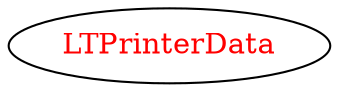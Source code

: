 digraph dependencyGraph {
 concentrate=true;
 ranksep="2.0";
 rankdir="LR"; 
 splines="ortho";
"LTPrinterData" [fontcolor="red"];
}